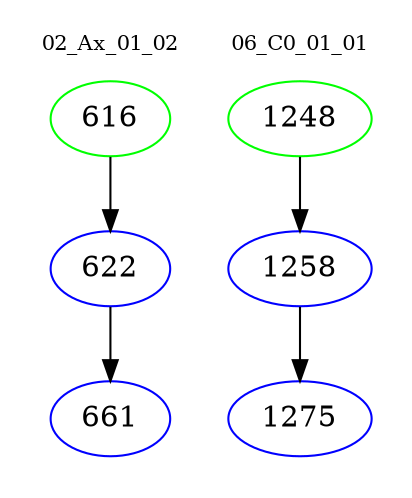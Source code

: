 digraph{
subgraph cluster_0 {
color = white
label = "02_Ax_01_02";
fontsize=10;
T0_616 [label="616", color="green"]
T0_616 -> T0_622 [color="black"]
T0_622 [label="622", color="blue"]
T0_622 -> T0_661 [color="black"]
T0_661 [label="661", color="blue"]
}
subgraph cluster_1 {
color = white
label = "06_C0_01_01";
fontsize=10;
T1_1248 [label="1248", color="green"]
T1_1248 -> T1_1258 [color="black"]
T1_1258 [label="1258", color="blue"]
T1_1258 -> T1_1275 [color="black"]
T1_1275 [label="1275", color="blue"]
}
}

